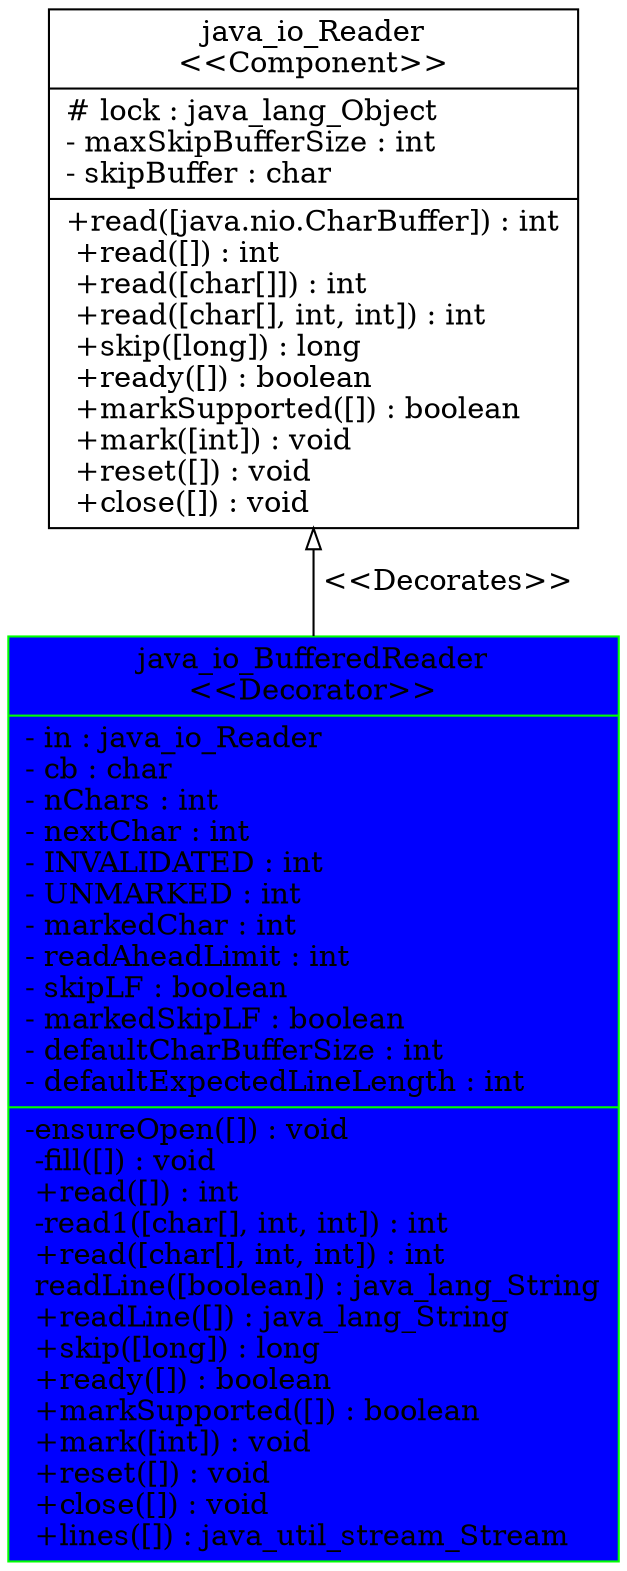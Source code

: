 digraph TeamMisfits{
rankdir=BT
   java_io_Reader [
     shape="record"      label = "{java_io_Reader\n\<\<Component\>\>|# lock : java_lang_Object\l- maxSkipBufferSize : int\l- skipBuffer : char\l|+read([java.nio.CharBuffer]) : int\l +read([]) : int\l +read([char[]]) : int\l +read([char[], int, int]) : int\l +skip([long]) : long\l +ready([]) : boolean\l +markSupported([]) : boolean\l +mark([int]) : void\l +reset([]) : void\l +close([]) : void\l 
}"
];
   java_io_BufferedReader [
     shape="record"  color="green" , fillcolor="blue" style="filled"    label = "{java_io_BufferedReader\n\<\<Decorator\>\>|- in : java_io_Reader\l- cb : char\l- nChars : int\l- nextChar : int\l- INVALIDATED : int\l- UNMARKED : int\l- markedChar : int\l- readAheadLimit : int\l- skipLF : boolean\l- markedSkipLF : boolean\l- defaultCharBufferSize : int\l- defaultExpectedLineLength : int\l|-ensureOpen([]) : void\l -fill([]) : void\l +read([]) : int\l -read1([char[], int, int]) : int\l +read([char[], int, int]) : int\l readLine([boolean]) : java_lang_String\l +readLine([]) : java_lang_String\l +skip([long]) : long\l +ready([]) : boolean\l +markSupported([]) : boolean\l +mark([int]) : void\l +reset([]) : void\l +close([]) : void\l +lines([]) : java_util_stream_Stream\l 
}"
];
java_io_BufferedReader -> java_io_Reader [ label = " <<Decorates>>",arrowhead="onormal"];
}
